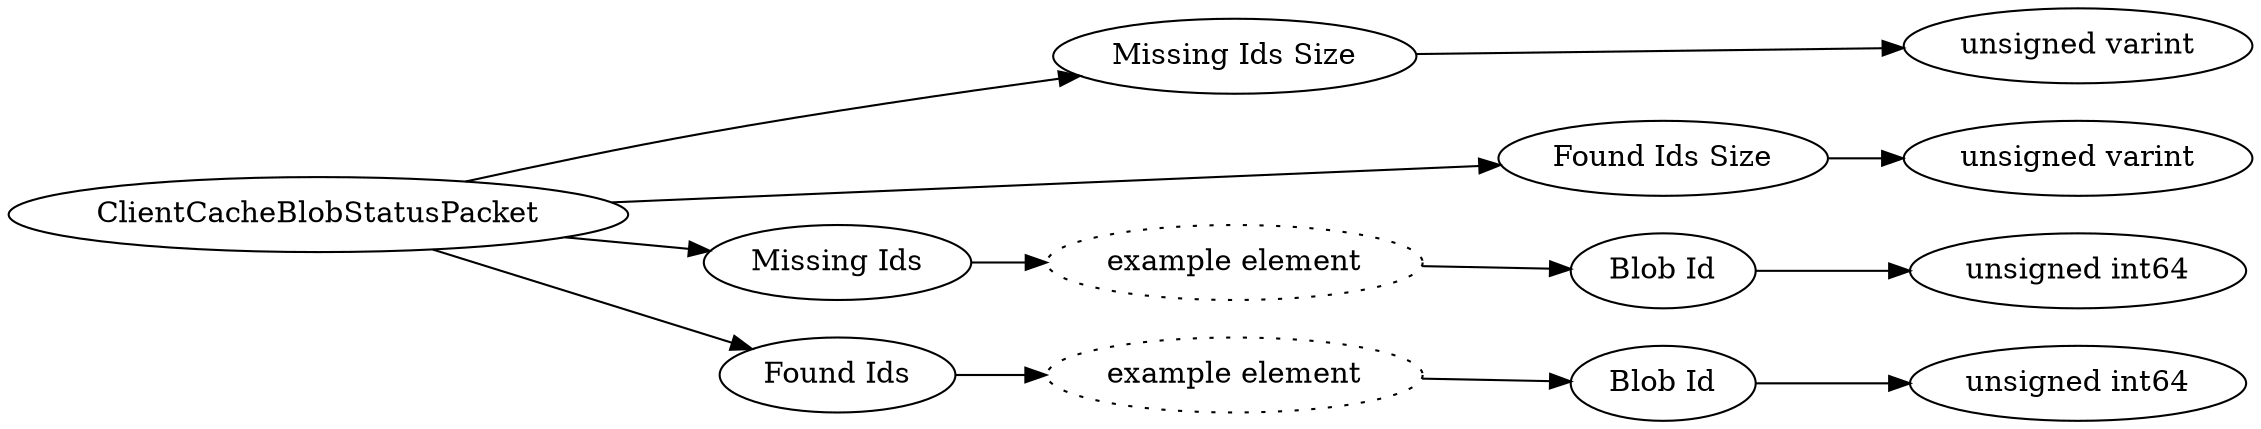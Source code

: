 digraph "ClientCacheBlobStatusPacket" {
rankdir = LR
0
0 -> 1
1 -> 2
0 -> 3
3 -> 4
0 -> 5
5 -> 6
6 -> 7
7 -> 11
0 -> 12
12 -> 13
13 -> 14
14 -> 15

0 [label="ClientCacheBlobStatusPacket",comment="name: \"ClientCacheBlobStatusPacket\", typeName: \"\", id: 0, branchId: 135, recurseId: -1, attributes: 0, notes: \"\""];
1 [label="Missing Ids Size",comment="name: \"Missing Ids Size\", typeName: \"\", id: 1, branchId: 0, recurseId: -1, attributes: 0, notes: \"\""];
2 [label="unsigned varint",comment="name: \"unsigned varint\", typeName: \"\", id: 2, branchId: 0, recurseId: -1, attributes: 512, notes: \"\""];
3 [label="Found Ids Size",comment="name: \"Found Ids Size\", typeName: \"\", id: 3, branchId: 0, recurseId: -1, attributes: 0, notes: \"\""];
4 [label="unsigned varint",comment="name: \"unsigned varint\", typeName: \"\", id: 4, branchId: 0, recurseId: -1, attributes: 512, notes: \"\""];
5 [label="Missing Ids",comment="name: \"Missing Ids\", typeName: \"\", id: 5, branchId: 0, recurseId: -1, attributes: 8, notes: \"\""];
6 [label="example element",style=dotted,comment="name: \"example element\", typeName: \"\", id: 6, branchId: 0, recurseId: -1, attributes: 16, notes: \"\""];
7 [label="Blob Id",comment="name: \"Blob Id\", typeName: \"unsigned int64\", id: 7, branchId: 0, recurseId: -1, attributes: 256, notes: \"\""];
11 [label="unsigned int64",comment="name: \"unsigned int64\", typeName: \"\", id: 11, branchId: 0, recurseId: -1, attributes: 512, notes: \"\""];
12 [label="Found Ids",comment="name: \"Found Ids\", typeName: \"\", id: 12, branchId: 0, recurseId: -1, attributes: 8, notes: \"\""];
13 [label="example element",style=dotted,comment="name: \"example element\", typeName: \"\", id: 13, branchId: 0, recurseId: -1, attributes: 16, notes: \"\""];
14 [label="Blob Id",comment="name: \"Blob Id\", typeName: \"unsigned int64\", id: 14, branchId: 0, recurseId: -1, attributes: 256, notes: \"\""];
15 [label="unsigned int64",comment="name: \"unsigned int64\", typeName: \"\", id: 15, branchId: 0, recurseId: -1, attributes: 512, notes: \"\""];
{ rank = max;2;4;11;15}

}
